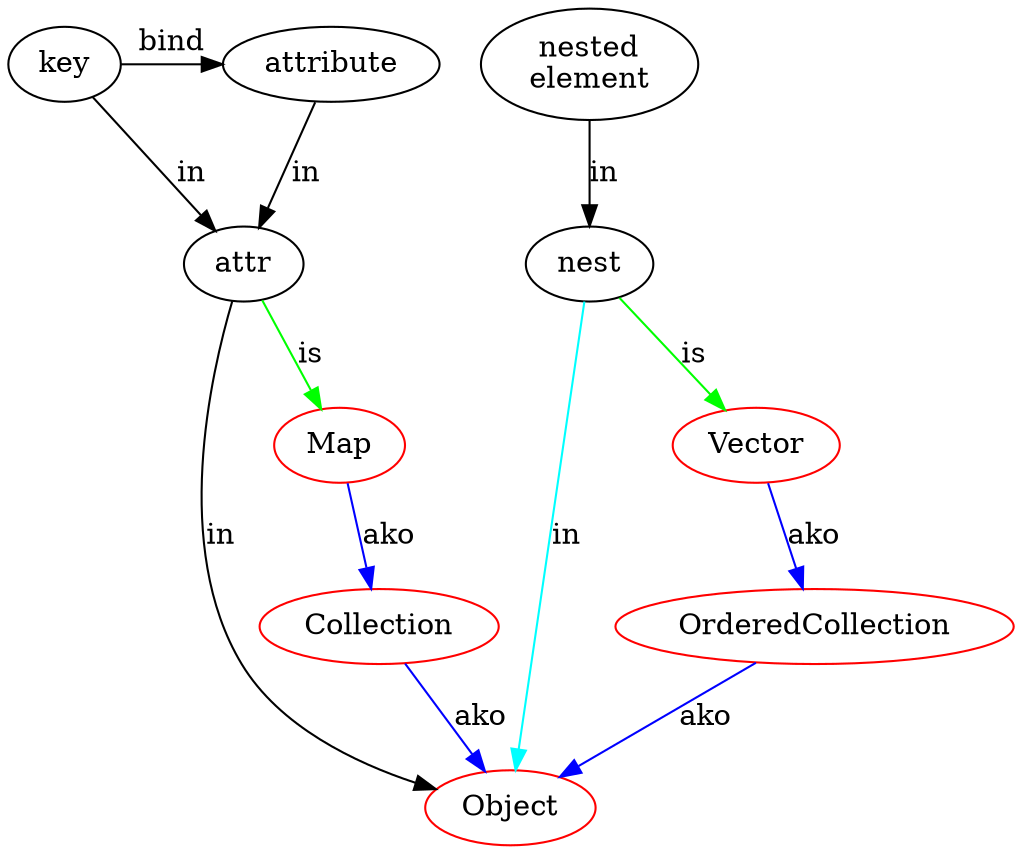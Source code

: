 digraph {
Object [color=red];
Collection [color=red];
OrderedCollection [color=red];
Map [color=red];
Vector [color=red];

attr -> Map [label=is,color=green]; attr -> Object [label=in];
nest -> Vector [label=is,color=green]; nest -> Object [label=in,color=cyan];
Map -> Collection -> Object [label=ako,color=blue];
Vector -> OrderedCollection -> Object [label=ako,color=blue];

{rank=same; attr;nest;}
{rank=same; Map;Vector;}
{rank=same;OrderedCollection;Collection;}
{rank=same;key;attribute;}

attribute -> attr [label=in];
key -> attr [label=in];
key -> attribute [label=bind];

"nested\nelement" -> nest [label=in];
}

